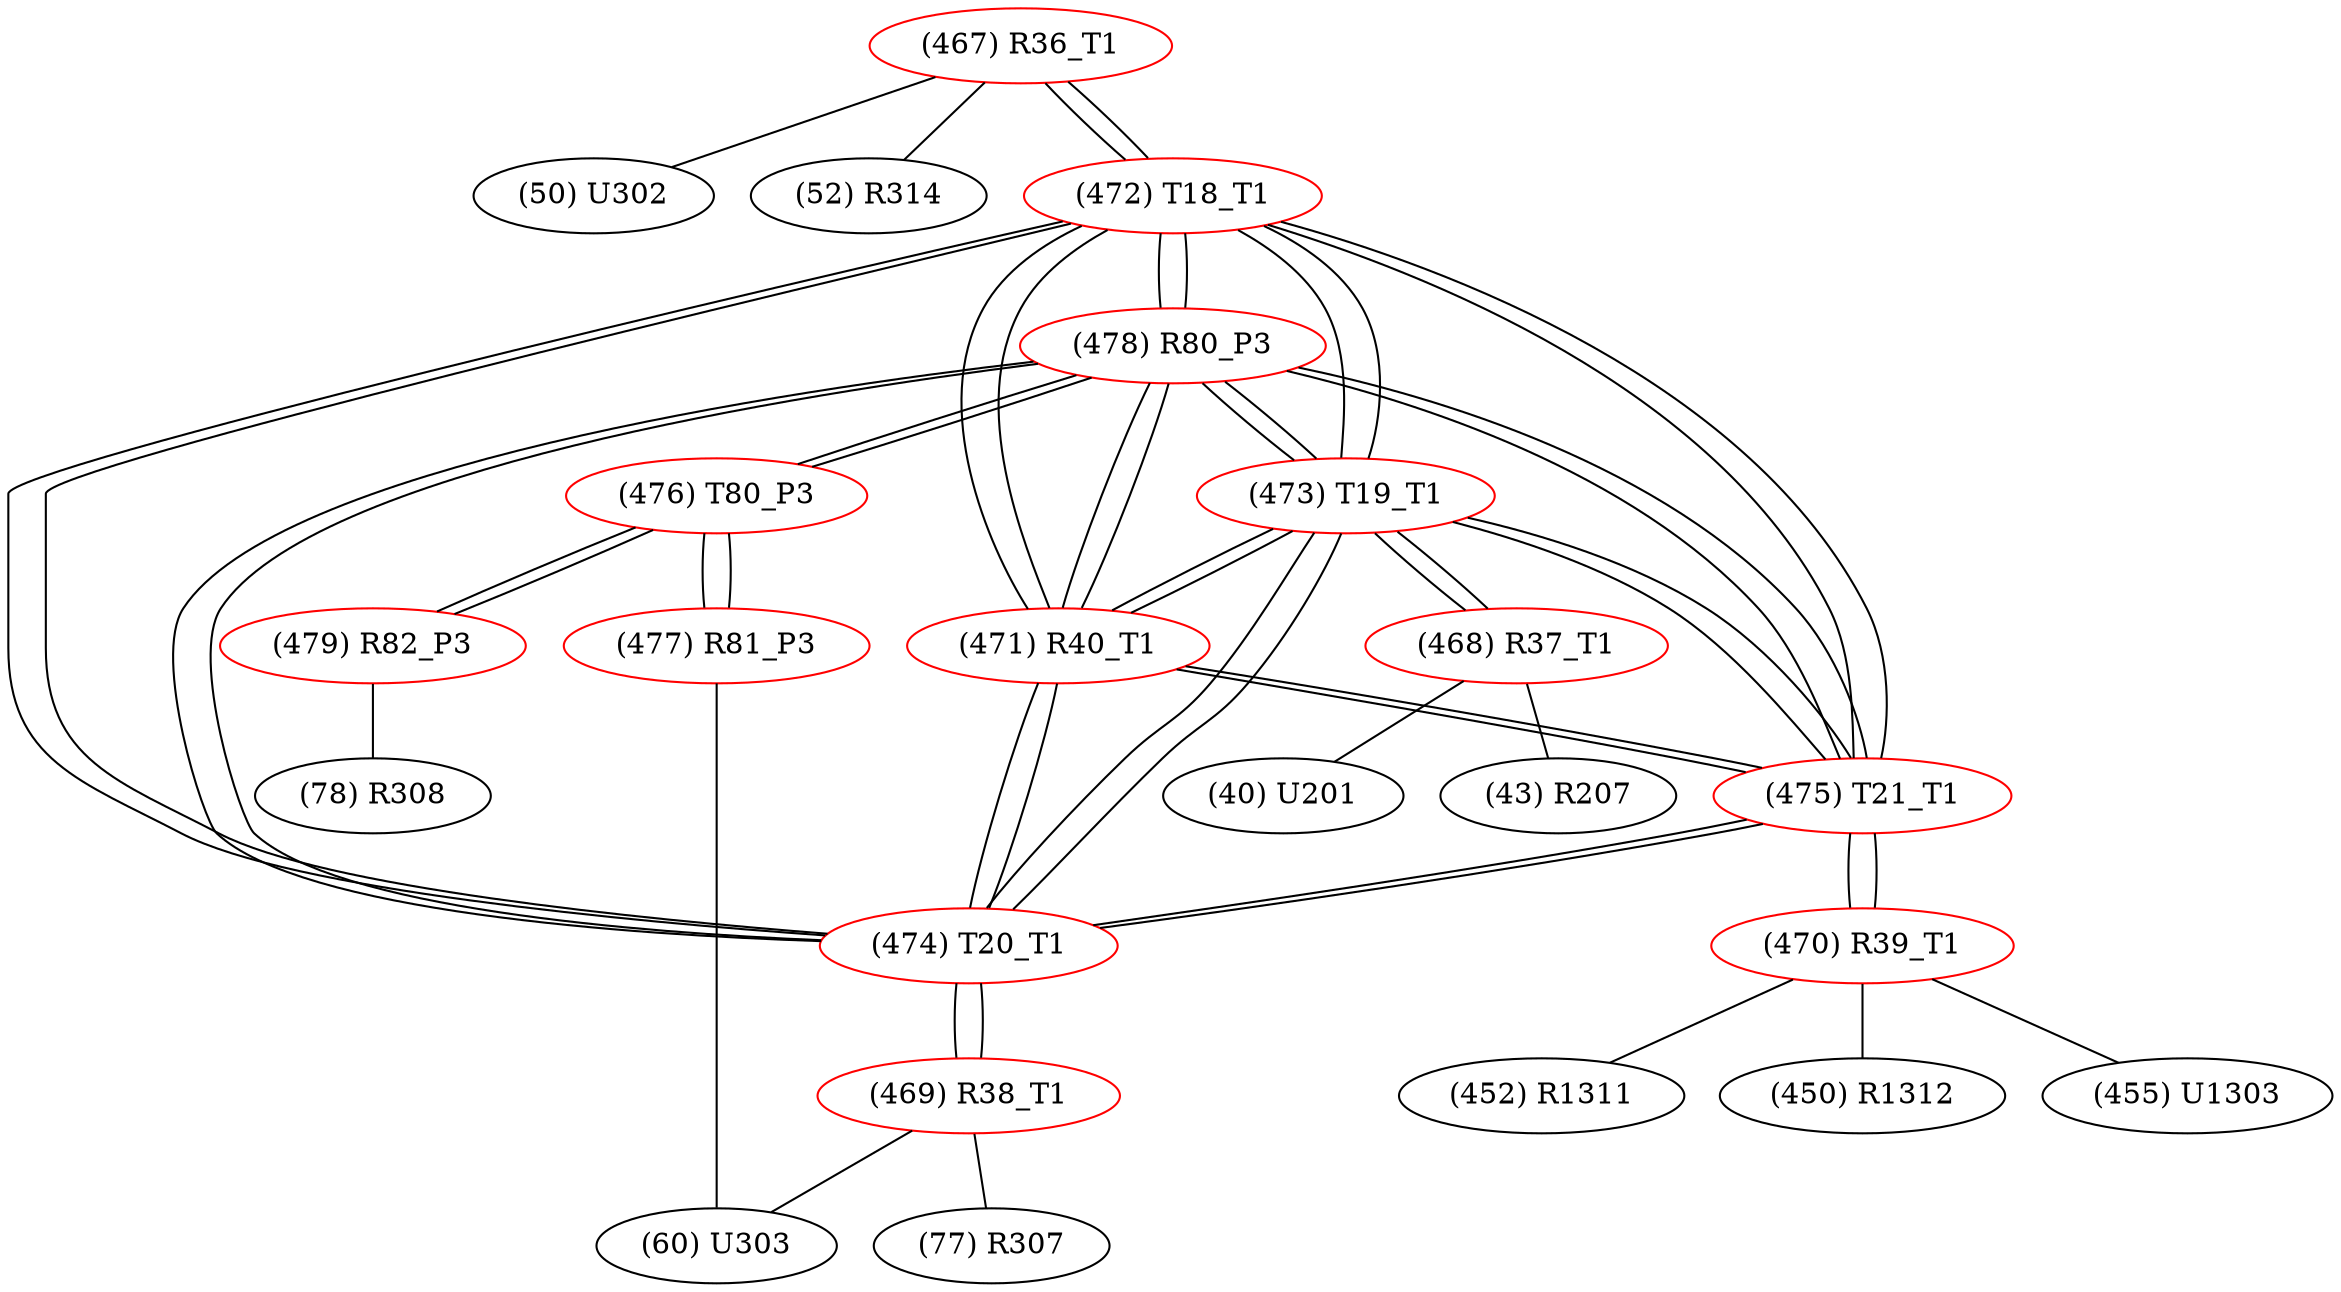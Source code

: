 graph {
	467 [label="(467) R36_T1" color=red]
	50 [label="(50) U302"]
	52 [label="(52) R314"]
	472 [label="(472) T18_T1"]
	468 [label="(468) R37_T1" color=red]
	43 [label="(43) R207"]
	40 [label="(40) U201"]
	473 [label="(473) T19_T1"]
	469 [label="(469) R38_T1" color=red]
	60 [label="(60) U303"]
	77 [label="(77) R307"]
	474 [label="(474) T20_T1"]
	470 [label="(470) R39_T1" color=red]
	450 [label="(450) R1312"]
	455 [label="(455) U1303"]
	452 [label="(452) R1311"]
	475 [label="(475) T21_T1"]
	471 [label="(471) R40_T1" color=red]
	478 [label="(478) R80_P3"]
	472 [label="(472) T18_T1"]
	475 [label="(475) T21_T1"]
	474 [label="(474) T20_T1"]
	473 [label="(473) T19_T1"]
	472 [label="(472) T18_T1" color=red]
	467 [label="(467) R36_T1"]
	478 [label="(478) R80_P3"]
	475 [label="(475) T21_T1"]
	474 [label="(474) T20_T1"]
	473 [label="(473) T19_T1"]
	471 [label="(471) R40_T1"]
	473 [label="(473) T19_T1" color=red]
	468 [label="(468) R37_T1"]
	478 [label="(478) R80_P3"]
	472 [label="(472) T18_T1"]
	475 [label="(475) T21_T1"]
	474 [label="(474) T20_T1"]
	471 [label="(471) R40_T1"]
	474 [label="(474) T20_T1" color=red]
	469 [label="(469) R38_T1"]
	478 [label="(478) R80_P3"]
	472 [label="(472) T18_T1"]
	475 [label="(475) T21_T1"]
	473 [label="(473) T19_T1"]
	471 [label="(471) R40_T1"]
	475 [label="(475) T21_T1" color=red]
	470 [label="(470) R39_T1"]
	478 [label="(478) R80_P3"]
	472 [label="(472) T18_T1"]
	474 [label="(474) T20_T1"]
	473 [label="(473) T19_T1"]
	471 [label="(471) R40_T1"]
	476 [label="(476) T80_P3" color=red]
	477 [label="(477) R81_P3"]
	479 [label="(479) R82_P3"]
	478 [label="(478) R80_P3"]
	477 [label="(477) R81_P3" color=red]
	60 [label="(60) U303"]
	476 [label="(476) T80_P3"]
	478 [label="(478) R80_P3" color=red]
	472 [label="(472) T18_T1"]
	475 [label="(475) T21_T1"]
	474 [label="(474) T20_T1"]
	473 [label="(473) T19_T1"]
	471 [label="(471) R40_T1"]
	476 [label="(476) T80_P3"]
	479 [label="(479) R82_P3" color=red]
	78 [label="(78) R308"]
	476 [label="(476) T80_P3"]
	467 -- 50
	467 -- 52
	467 -- 472
	468 -- 43
	468 -- 40
	468 -- 473
	469 -- 60
	469 -- 77
	469 -- 474
	470 -- 450
	470 -- 455
	470 -- 452
	470 -- 475
	471 -- 478
	471 -- 472
	471 -- 475
	471 -- 474
	471 -- 473
	472 -- 467
	472 -- 478
	472 -- 475
	472 -- 474
	472 -- 473
	472 -- 471
	473 -- 468
	473 -- 478
	473 -- 472
	473 -- 475
	473 -- 474
	473 -- 471
	474 -- 469
	474 -- 478
	474 -- 472
	474 -- 475
	474 -- 473
	474 -- 471
	475 -- 470
	475 -- 478
	475 -- 472
	475 -- 474
	475 -- 473
	475 -- 471
	476 -- 477
	476 -- 479
	476 -- 478
	477 -- 60
	477 -- 476
	478 -- 472
	478 -- 475
	478 -- 474
	478 -- 473
	478 -- 471
	478 -- 476
	479 -- 78
	479 -- 476
}
